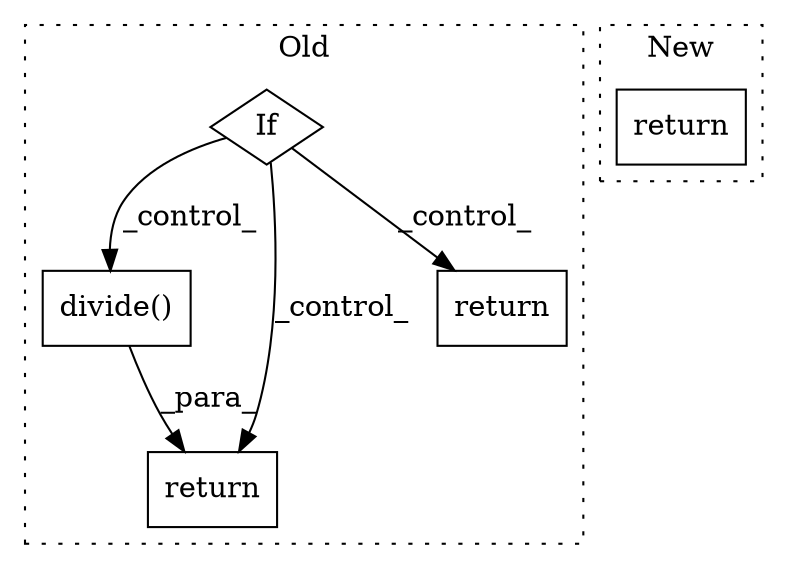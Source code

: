 digraph G {
subgraph cluster0 {
1 [label="divide()" a="75" s="4635,4694" l="11,11" shape="box"];
3 [label="return" a="93" s="4628" l="7" shape="box"];
4 [label="If" a="96" s="4608" l="3" shape="diamond"];
5 [label="return" a="93" s="4710" l="7" shape="box"];
label = "Old";
style="dotted";
}
subgraph cluster1 {
2 [label="return" a="93" s="4738" l="7" shape="box"];
label = "New";
style="dotted";
}
1 -> 3 [label="_para_"];
4 -> 5 [label="_control_"];
4 -> 3 [label="_control_"];
4 -> 1 [label="_control_"];
}